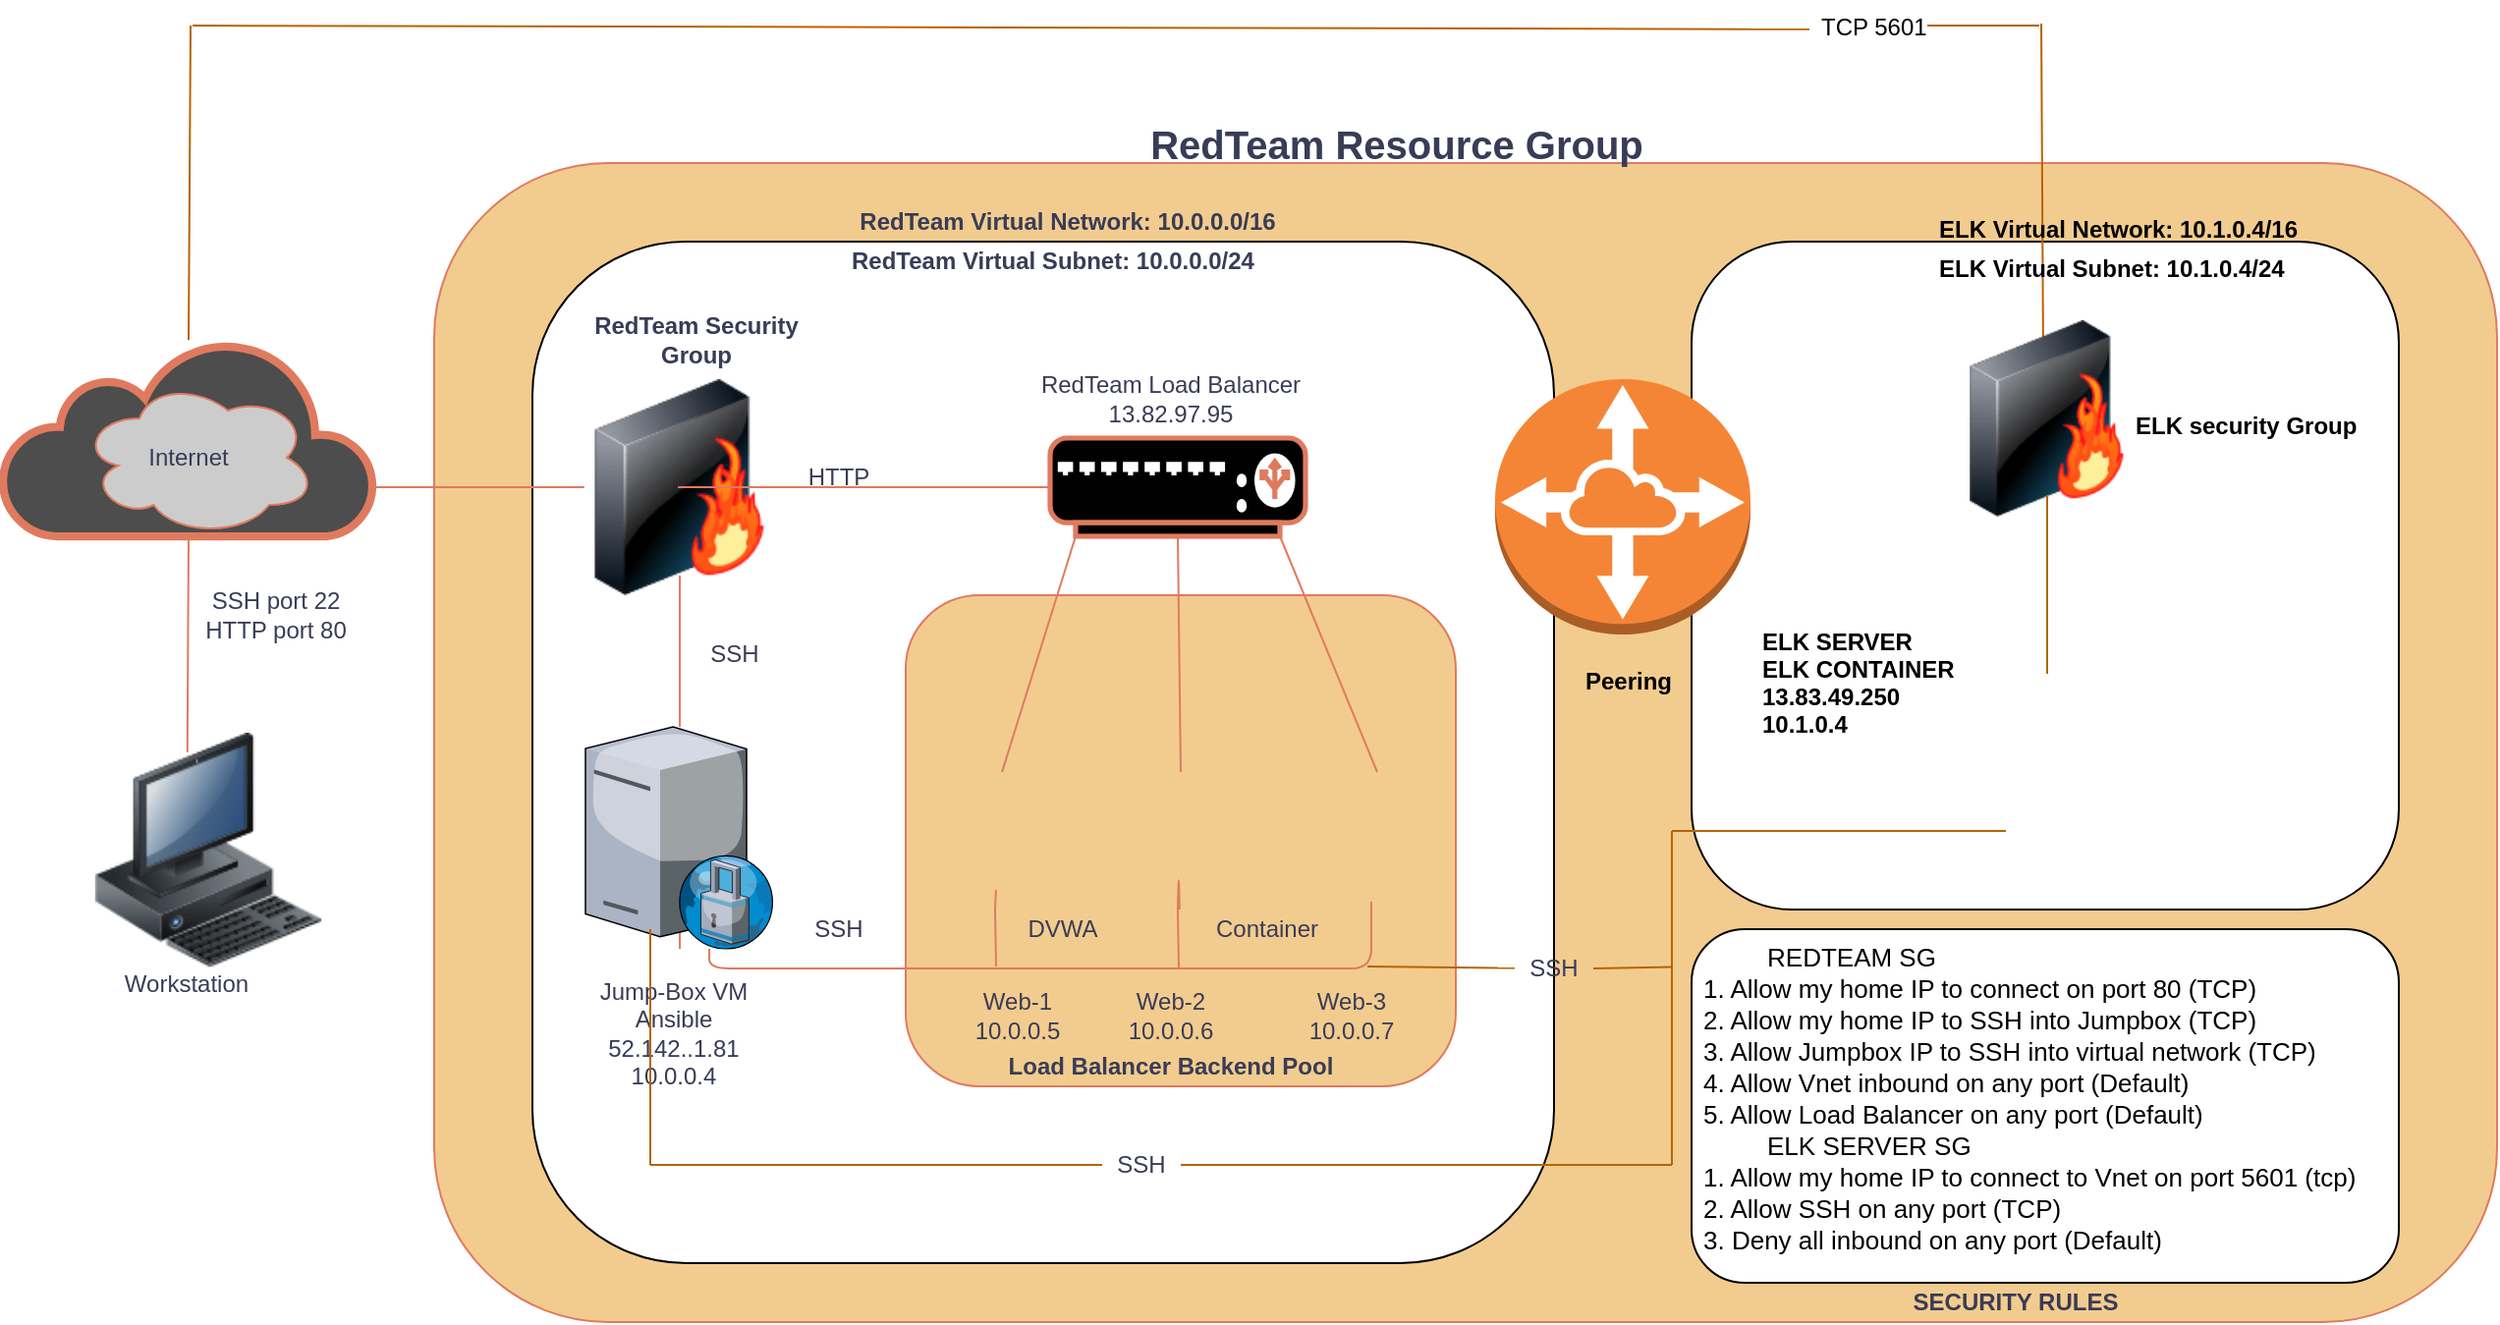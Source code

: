 <mxfile version="15.3.0" type="github">
  <diagram id="slnVbbzJdbbrH4En2uYu" name="Page-1">
    <mxGraphModel dx="1303" dy="1783" grid="1" gridSize="10" guides="0" tooltips="1" connect="1" arrows="1" fold="1" page="1" pageScale="1" pageWidth="850" pageHeight="1100" background="#FFFFFF" math="0" shadow="0">
      <root>
        <mxCell id="0" />
        <mxCell id="1" parent="0" />
        <mxCell id="NULseq0uM478Y7bA-dPA-58" value="" style="whiteSpace=wrap;html=1;rounded=1;fillColor=#F2CC8F;strokeColor=#E07A5F;fontColor=#393C56;" parent="1" vertex="1">
          <mxGeometry x="300" y="-60" width="1050" height="590" as="geometry" />
        </mxCell>
        <mxCell id="NULseq0uM478Y7bA-dPA-47" style="edgeStyle=none;rounded=1;orthogonalLoop=1;jettySize=auto;html=1;exitX=0.5;exitY=1;exitDx=0;exitDy=0;exitPerimeter=0;startArrow=none;startFill=0;endArrow=none;endFill=0;strokeColor=#E07A5F;labelBackgroundColor=#F4F1DE;fontColor=#393C56;" parent="1" source="NULseq0uM478Y7bA-dPA-13" edge="1">
          <mxGeometry relative="1" as="geometry">
            <mxPoint x="174.368" y="240" as="targetPoint" />
          </mxGeometry>
        </mxCell>
        <mxCell id="7xtBX2tsmSPpo3_qQwMU-17" style="edgeStyle=none;rounded=0;orthogonalLoop=1;jettySize=auto;html=1;exitX=0.5;exitY=0.08;exitDx=0;exitDy=0;exitPerimeter=0;startArrow=none;startFill=0;endArrow=none;endFill=0;fillColor=#fad7ac;strokeColor=#b46504;" parent="1" edge="1">
          <mxGeometry relative="1" as="geometry">
            <mxPoint x="176" y="-130" as="targetPoint" />
            <mxPoint x="175" y="30" as="sourcePoint" />
          </mxGeometry>
        </mxCell>
        <mxCell id="NULseq0uM478Y7bA-dPA-13" value="" style="html=1;outlineConnect=0;fillColor=#4D4D4D;strokeColor=#E07A5F;gradientDirection=north;strokeWidth=2;shape=mxgraph.networks.cloud;fontColor=#393C56;" parent="1" vertex="1">
          <mxGeometry x="80" y="30" width="190" height="100" as="geometry" />
        </mxCell>
        <mxCell id="NULseq0uM478Y7bA-dPA-22" value="" style="whiteSpace=wrap;html=1;rounded=1;" parent="1" vertex="1">
          <mxGeometry x="350" y="-20" width="520" height="520" as="geometry" />
        </mxCell>
        <mxCell id="NULseq0uM478Y7bA-dPA-14" value="" style="ellipse;shape=cloud;whiteSpace=wrap;html=1;direction=east;fillColor=#CCCCCC;strokeColor=#E07A5F;fontColor=#393C56;" parent="1" vertex="1">
          <mxGeometry x="120" y="50" width="120" height="80" as="geometry" />
        </mxCell>
        <mxCell id="NULseq0uM478Y7bA-dPA-26" value="" style="whiteSpace=wrap;html=1;strokeColor=#E07A5F;fillColor=#F2CC8F;rounded=1;fontColor=#393C56;" parent="1" vertex="1">
          <mxGeometry x="540" y="160" width="280" height="250" as="geometry" />
        </mxCell>
        <mxCell id="NULseq0uM478Y7bA-dPA-54" style="edgeStyle=none;rounded=1;orthogonalLoop=1;jettySize=auto;html=1;exitX=0.5;exitY=1;exitDx=0;exitDy=0;startArrow=none;startFill=0;endArrow=none;endFill=0;strokeColor=#E07A5F;labelBackgroundColor=#F4F1DE;fontColor=#393C56;" parent="1" source="NULseq0uM478Y7bA-dPA-15" edge="1">
          <mxGeometry relative="1" as="geometry">
            <mxPoint x="679" y="350" as="targetPoint" />
          </mxGeometry>
        </mxCell>
        <mxCell id="NULseq0uM478Y7bA-dPA-15" value="" style="shape=image;html=1;verticalAlign=top;verticalLabelPosition=bottom;imageAspect=0;aspect=fixed;image=https://cdn3.iconfinder.com/data/icons/prored/Network%20Online.png;labelBackgroundColor=#F4F1DE;fillColor=#F2CC8F;strokeColor=#E07A5F;fontColor=#393C56;" parent="1" vertex="1">
          <mxGeometry x="632" y="227" width="93" height="93" as="geometry" />
        </mxCell>
        <mxCell id="NULseq0uM478Y7bA-dPA-42" style="edgeStyle=none;rounded=1;orthogonalLoop=1;jettySize=auto;html=1;exitX=0.5;exitY=1;exitDx=0;exitDy=0;startArrow=none;startFill=0;endArrow=none;endFill=0;strokeColor=#E07A5F;labelBackgroundColor=#F4F1DE;fontColor=#393C56;" parent="1" source="NULseq0uM478Y7bA-dPA-17" target="NULseq0uM478Y7bA-dPA-24" edge="1">
          <mxGeometry relative="1" as="geometry" />
        </mxCell>
        <mxCell id="NULseq0uM478Y7bA-dPA-45" style="edgeStyle=none;rounded=1;orthogonalLoop=1;jettySize=auto;html=1;exitX=0;exitY=0.5;exitDx=0;exitDy=0;startArrow=none;startFill=0;endArrow=none;endFill=0;strokeColor=#E07A5F;labelBackgroundColor=#F4F1DE;fontColor=#393C56;" parent="1" source="NULseq0uM478Y7bA-dPA-17" edge="1">
          <mxGeometry relative="1" as="geometry">
            <mxPoint x="270" y="105" as="targetPoint" />
            <Array as="points">
              <mxPoint x="310" y="105" />
            </Array>
          </mxGeometry>
        </mxCell>
        <mxCell id="NULseq0uM478Y7bA-dPA-17" value="" style="image;html=1;image=img/lib/clip_art/networking/Firewall-page1_128x128.png;labelBackgroundColor=#F4F1DE;fillColor=#F2CC8F;strokeColor=#E07A5F;fontColor=#393C56;" parent="1" vertex="1">
          <mxGeometry x="364.03" y="50" width="122" height="110" as="geometry" />
        </mxCell>
        <mxCell id="NULseq0uM478Y7bA-dPA-21" value="" style="shape=image;html=1;verticalAlign=top;verticalLabelPosition=bottom;imageAspect=0;aspect=fixed;image=https://cdn3.iconfinder.com/data/icons/prored/Network%20Online.png;labelBackgroundColor=#F4F1DE;fillColor=#F2CC8F;strokeColor=#E07A5F;fontColor=#393C56;" parent="1" vertex="1">
          <mxGeometry x="720" y="227" width="93" height="93" as="geometry" />
        </mxCell>
        <mxCell id="NULseq0uM478Y7bA-dPA-34" style="rounded=1;orthogonalLoop=1;jettySize=auto;html=1;exitX=0.1;exitY=1;exitDx=0;exitDy=0;exitPerimeter=0;entryX=0.538;entryY=0.247;entryDx=0;entryDy=0;entryPerimeter=0;endArrow=none;endFill=0;labelBackgroundColor=#F4F1DE;strokeColor=#E07A5F;fontColor=#393C56;" parent="1" source="NULseq0uM478Y7bA-dPA-3" target="NULseq0uM478Y7bA-dPA-23" edge="1">
          <mxGeometry relative="1" as="geometry" />
        </mxCell>
        <mxCell id="NULseq0uM478Y7bA-dPA-35" style="edgeStyle=none;rounded=1;orthogonalLoop=1;jettySize=auto;html=1;exitX=0.5;exitY=1;exitDx=0;exitDy=0;exitPerimeter=0;entryX=0.516;entryY=0.247;entryDx=0;entryDy=0;entryPerimeter=0;endArrow=none;endFill=0;labelBackgroundColor=#F4F1DE;strokeColor=#E07A5F;fontColor=#393C56;" parent="1" source="NULseq0uM478Y7bA-dPA-3" target="NULseq0uM478Y7bA-dPA-15" edge="1">
          <mxGeometry relative="1" as="geometry" />
        </mxCell>
        <mxCell id="NULseq0uM478Y7bA-dPA-36" style="edgeStyle=none;rounded=1;orthogonalLoop=1;jettySize=auto;html=1;exitX=0.9;exitY=1;exitDx=0;exitDy=0;exitPerimeter=0;entryX=0.538;entryY=0.247;entryDx=0;entryDy=0;entryPerimeter=0;strokeColor=none;labelBackgroundColor=#F4F1DE;fontColor=#393C56;" parent="1" source="NULseq0uM478Y7bA-dPA-3" target="NULseq0uM478Y7bA-dPA-21" edge="1">
          <mxGeometry relative="1" as="geometry" />
        </mxCell>
        <mxCell id="NULseq0uM478Y7bA-dPA-37" style="edgeStyle=none;rounded=1;orthogonalLoop=1;jettySize=auto;html=1;exitX=0.9;exitY=1;exitDx=0;exitDy=0;exitPerimeter=0;strokeColor=#E07A5F;startArrow=none;startFill=0;endArrow=none;endFill=0;labelBackgroundColor=#F4F1DE;fontColor=#393C56;" parent="1" source="NULseq0uM478Y7bA-dPA-3" edge="1">
          <mxGeometry relative="1" as="geometry">
            <mxPoint x="780" y="250" as="targetPoint" />
          </mxGeometry>
        </mxCell>
        <mxCell id="NULseq0uM478Y7bA-dPA-40" style="edgeStyle=none;rounded=1;orthogonalLoop=1;jettySize=auto;html=1;exitX=0;exitY=0.5;exitDx=0;exitDy=0;exitPerimeter=0;entryX=0.492;entryY=0.5;entryDx=0;entryDy=0;entryPerimeter=0;startArrow=none;startFill=0;endArrow=none;endFill=0;strokeColor=#E07A5F;labelBackgroundColor=#F4F1DE;fontColor=#393C56;" parent="1" source="NULseq0uM478Y7bA-dPA-3" target="NULseq0uM478Y7bA-dPA-17" edge="1">
          <mxGeometry relative="1" as="geometry" />
        </mxCell>
        <mxCell id="NULseq0uM478Y7bA-dPA-3" value="" style="fontColor=#393C56;verticalAlign=top;verticalLabelPosition=bottom;labelPosition=center;align=center;html=1;outlineConnect=0;fillColor=#000000;strokeColor=#E07A5F;gradientDirection=north;strokeWidth=2;shape=mxgraph.networks.load_balancer;" parent="1" vertex="1">
          <mxGeometry x="613.5" y="80" width="130" height="50" as="geometry" />
        </mxCell>
        <mxCell id="NULseq0uM478Y7bA-dPA-52" style="edgeStyle=none;rounded=1;orthogonalLoop=1;jettySize=auto;html=1;exitX=0.5;exitY=1;exitDx=0;exitDy=0;startArrow=none;startFill=0;endArrow=none;endFill=0;strokeColor=#E07A5F;labelBackgroundColor=#F4F1DE;fontColor=#393C56;" parent="1" source="NULseq0uM478Y7bA-dPA-23" edge="1">
          <mxGeometry relative="1" as="geometry">
            <mxPoint x="586" y="349" as="targetPoint" />
          </mxGeometry>
        </mxCell>
        <mxCell id="NULseq0uM478Y7bA-dPA-23" value="" style="shape=image;html=1;verticalAlign=top;verticalLabelPosition=bottom;imageAspect=0;aspect=fixed;image=https://cdn3.iconfinder.com/data/icons/prored/Network%20Online.png;labelBackgroundColor=#F4F1DE;fillColor=#F2CC8F;strokeColor=#E07A5F;fontColor=#393C56;" parent="1" vertex="1">
          <mxGeometry x="539" y="227" width="93" height="93" as="geometry" />
        </mxCell>
        <mxCell id="NULseq0uM478Y7bA-dPA-50" style="edgeStyle=orthogonalEdgeStyle;rounded=1;orthogonalLoop=1;jettySize=auto;html=1;startArrow=none;startFill=0;endArrow=none;endFill=0;strokeColor=#E07A5F;labelBackgroundColor=#F4F1DE;fontColor=#393C56;" parent="1" source="NULseq0uM478Y7bA-dPA-24" target="NULseq0uM478Y7bA-dPA-22" edge="1">
          <mxGeometry relative="1" as="geometry">
            <Array as="points">
              <mxPoint x="570" y="390" />
              <mxPoint x="570" y="390" />
            </Array>
          </mxGeometry>
        </mxCell>
        <mxCell id="NULseq0uM478Y7bA-dPA-51" style="rounded=1;orthogonalLoop=1;jettySize=auto;html=1;startArrow=none;startFill=0;endArrow=none;endFill=0;strokeColor=#E07A5F;edgeStyle=orthogonalEdgeStyle;labelBackgroundColor=#F4F1DE;fontColor=#393C56;" parent="1" source="NULseq0uM478Y7bA-dPA-24" edge="1">
          <mxGeometry relative="1" as="geometry">
            <mxPoint x="777" y="316" as="targetPoint" />
            <Array as="points">
              <mxPoint x="440" y="350" />
              <mxPoint x="777" y="350" />
            </Array>
          </mxGeometry>
        </mxCell>
        <mxCell id="NULseq0uM478Y7bA-dPA-24" value="" style="verticalLabelPosition=bottom;sketch=0;aspect=fixed;html=1;verticalAlign=top;strokeColor=#E07A5F;align=center;outlineConnect=0;shape=mxgraph.citrix.proxy_server;fillColor=#F2CC8F;fontColor=#393C56;" parent="1" vertex="1">
          <mxGeometry x="377" y="227" width="96.05" height="113" as="geometry" />
        </mxCell>
        <mxCell id="NULseq0uM478Y7bA-dPA-43" style="edgeStyle=none;rounded=1;orthogonalLoop=1;jettySize=auto;html=1;exitX=0.5;exitY=1;exitDx=0;exitDy=0;entryX=0.5;entryY=0.909;entryDx=0;entryDy=0;entryPerimeter=0;startArrow=none;startFill=0;endArrow=none;endFill=0;strokeColor=#E07A5F;labelBackgroundColor=#F4F1DE;fontColor=#393C56;" parent="1" source="NULseq0uM478Y7bA-dPA-17" target="NULseq0uM478Y7bA-dPA-17" edge="1">
          <mxGeometry relative="1" as="geometry" />
        </mxCell>
        <mxCell id="NULseq0uM478Y7bA-dPA-46" style="edgeStyle=none;rounded=1;orthogonalLoop=1;jettySize=auto;html=1;exitX=0;exitY=0.5;exitDx=0;exitDy=0;startArrow=none;startFill=0;endArrow=none;endFill=0;strokeColor=#E07A5F;labelBackgroundColor=#F4F1DE;fontColor=#393C56;" parent="1" source="NULseq0uM478Y7bA-dPA-17" target="NULseq0uM478Y7bA-dPA-17" edge="1">
          <mxGeometry relative="1" as="geometry">
            <Array as="points">
              <mxPoint x="380" y="105" />
            </Array>
          </mxGeometry>
        </mxCell>
        <mxCell id="NULseq0uM478Y7bA-dPA-53" style="edgeStyle=none;rounded=1;orthogonalLoop=1;jettySize=auto;html=1;exitX=0.5;exitY=1;exitDx=0;exitDy=0;entryX=0.505;entryY=0.892;entryDx=0;entryDy=0;entryPerimeter=0;startArrow=none;startFill=0;endArrow=none;endFill=0;strokeColor=#E07A5F;labelBackgroundColor=#F4F1DE;fontColor=#393C56;" parent="1" source="NULseq0uM478Y7bA-dPA-23" target="NULseq0uM478Y7bA-dPA-23" edge="1">
          <mxGeometry relative="1" as="geometry" />
        </mxCell>
        <mxCell id="NULseq0uM478Y7bA-dPA-55" style="edgeStyle=none;rounded=1;orthogonalLoop=1;jettySize=auto;html=1;exitX=0.5;exitY=1;exitDx=0;exitDy=0;startArrow=none;startFill=0;endArrow=none;endFill=0;strokeColor=#E07A5F;labelBackgroundColor=#F4F1DE;fontColor=#393C56;" parent="1" source="NULseq0uM478Y7bA-dPA-15" target="NULseq0uM478Y7bA-dPA-15" edge="1">
          <mxGeometry relative="1" as="geometry" />
        </mxCell>
        <mxCell id="NULseq0uM478Y7bA-dPA-56" style="edgeStyle=none;rounded=1;orthogonalLoop=1;jettySize=auto;html=1;exitX=0.5;exitY=1;exitDx=0;exitDy=0;startArrow=none;startFill=0;endArrow=none;endFill=0;strokeColor=#E07A5F;labelBackgroundColor=#F4F1DE;fontColor=#393C56;" parent="1" source="NULseq0uM478Y7bA-dPA-15" target="NULseq0uM478Y7bA-dPA-15" edge="1">
          <mxGeometry relative="1" as="geometry" />
        </mxCell>
        <mxCell id="NULseq0uM478Y7bA-dPA-57" style="edgeStyle=none;rounded=1;orthogonalLoop=1;jettySize=auto;html=1;exitX=0.5;exitY=1;exitDx=0;exitDy=0;startArrow=none;startFill=0;endArrow=none;endFill=0;strokeColor=#E07A5F;labelBackgroundColor=#F4F1DE;fontColor=#393C56;" parent="1" source="NULseq0uM478Y7bA-dPA-15" target="NULseq0uM478Y7bA-dPA-15" edge="1">
          <mxGeometry relative="1" as="geometry">
            <Array as="points">
              <mxPoint x="679" y="300" />
            </Array>
          </mxGeometry>
        </mxCell>
        <mxCell id="NULseq0uM478Y7bA-dPA-59" value="RedTeam Load Balancer&lt;br&gt;13.82.97.95" style="text;html=1;strokeColor=none;fillColor=none;align=center;verticalAlign=middle;whiteSpace=wrap;rounded=0;fontColor=#393C56;" parent="1" vertex="1">
          <mxGeometry x="590" y="50" width="170" height="20" as="geometry" />
        </mxCell>
        <mxCell id="NULseq0uM478Y7bA-dPA-60" value="&lt;b&gt;RedTeam Security Group&lt;/b&gt;" style="text;html=1;strokeColor=none;fillColor=none;align=center;verticalAlign=middle;whiteSpace=wrap;rounded=0;fontColor=#393C56;" parent="1" vertex="1">
          <mxGeometry x="377" y="20" width="113" height="20" as="geometry" />
        </mxCell>
        <mxCell id="NULseq0uM478Y7bA-dPA-61" value="Internet" style="text;html=1;strokeColor=none;fillColor=none;align=center;verticalAlign=middle;whiteSpace=wrap;rounded=0;fontColor=#393C56;" parent="1" vertex="1">
          <mxGeometry x="140" y="80" width="70" height="20" as="geometry" />
        </mxCell>
        <mxCell id="NULseq0uM478Y7bA-dPA-62" value="Web-1&lt;br&gt;10.0.0.5" style="text;html=1;strokeColor=none;fillColor=none;align=center;verticalAlign=middle;whiteSpace=wrap;rounded=0;fontColor=#393C56;" parent="1" vertex="1">
          <mxGeometry x="562" y="357.5" width="70" height="32.5" as="geometry" />
        </mxCell>
        <mxCell id="NULseq0uM478Y7bA-dPA-63" value="Web-2&lt;br&gt;10.0.0.6" style="text;html=1;strokeColor=none;fillColor=none;align=center;verticalAlign=middle;whiteSpace=wrap;rounded=0;fontColor=#393C56;" parent="1" vertex="1">
          <mxGeometry x="640" y="357.5" width="70" height="32.5" as="geometry" />
        </mxCell>
        <mxCell id="NULseq0uM478Y7bA-dPA-64" value="Web-3&lt;br&gt;10.0.0.7" style="text;html=1;strokeColor=none;fillColor=none;align=center;verticalAlign=middle;whiteSpace=wrap;rounded=0;fontColor=#393C56;" parent="1" vertex="1">
          <mxGeometry x="731.5" y="357.5" width="70" height="32.5" as="geometry" />
        </mxCell>
        <mxCell id="NULseq0uM478Y7bA-dPA-65" value="&lt;b&gt;Load Balancer Backend Pool&lt;/b&gt;" style="text;html=1;strokeColor=none;fillColor=none;align=center;verticalAlign=middle;whiteSpace=wrap;rounded=0;fontColor=#393C56;" parent="1" vertex="1">
          <mxGeometry x="580" y="390" width="190" height="20" as="geometry" />
        </mxCell>
        <mxCell id="NULseq0uM478Y7bA-dPA-66" value="Jump-Box VM&lt;br&gt;Ansible&lt;br&gt;52.142..1.81&lt;br&gt;10.0.0.4" style="text;html=1;strokeColor=none;fillColor=none;align=center;verticalAlign=middle;whiteSpace=wrap;rounded=0;sketch=0;fontColor=#393C56;" parent="1" vertex="1">
          <mxGeometry x="377" y="347.5" width="90" height="70" as="geometry" />
        </mxCell>
        <mxCell id="NULseq0uM478Y7bA-dPA-67" value="Workstation" style="text;html=1;strokeColor=none;fillColor=none;align=center;verticalAlign=middle;whiteSpace=wrap;rounded=0;sketch=0;fontColor=#393C56;rotation=0;" parent="1" vertex="1">
          <mxGeometry x="139" y="347.5" width="70" height="20" as="geometry" />
        </mxCell>
        <mxCell id="NULseq0uM478Y7bA-dPA-68" value="HTTP" style="text;html=1;strokeColor=none;fillColor=none;align=center;verticalAlign=middle;whiteSpace=wrap;rounded=0;sketch=0;fontColor=#393C56;" parent="1" vertex="1">
          <mxGeometry x="486.03" y="90" width="40" height="20" as="geometry" />
        </mxCell>
        <mxCell id="NULseq0uM478Y7bA-dPA-69" value="SSH port 22&lt;br&gt;HTTP port 80" style="text;html=1;strokeColor=none;fillColor=none;align=center;verticalAlign=middle;whiteSpace=wrap;rounded=0;sketch=0;fontColor=#393C56;" parent="1" vertex="1">
          <mxGeometry x="179" y="150" width="81" height="40" as="geometry" />
        </mxCell>
        <mxCell id="NULseq0uM478Y7bA-dPA-70" value="SSH" style="text;html=1;strokeColor=none;fillColor=none;align=center;verticalAlign=middle;whiteSpace=wrap;rounded=0;sketch=0;fontColor=#393C56;" parent="1" vertex="1">
          <mxGeometry x="433.05" y="180" width="40" height="20" as="geometry" />
        </mxCell>
        <mxCell id="NULseq0uM478Y7bA-dPA-71" value="SSH" style="text;html=1;strokeColor=none;fillColor=none;align=center;verticalAlign=middle;whiteSpace=wrap;rounded=0;sketch=0;fontColor=#393C56;" parent="1" vertex="1">
          <mxGeometry x="486.03" y="320" width="40" height="20" as="geometry" />
        </mxCell>
        <mxCell id="NULseq0uM478Y7bA-dPA-76" value="Container" style="text;html=1;strokeColor=none;fillColor=none;align=center;verticalAlign=middle;whiteSpace=wrap;rounded=0;sketch=0;fontColor=#393C56;" parent="1" vertex="1">
          <mxGeometry x="703.5" y="320" width="40" height="20" as="geometry" />
        </mxCell>
        <mxCell id="NULseq0uM478Y7bA-dPA-77" value="DVWA" style="text;html=1;strokeColor=none;fillColor=none;align=center;verticalAlign=middle;whiteSpace=wrap;rounded=0;sketch=0;fontColor=#393C56;" parent="1" vertex="1">
          <mxGeometry x="600" y="320" width="40" height="20" as="geometry" />
        </mxCell>
        <mxCell id="NULseq0uM478Y7bA-dPA-78" value="&lt;b&gt;RedTeam Virtual Subnet: 10.0.0.0/24&lt;/b&gt;" style="text;html=1;strokeColor=none;fillColor=none;align=center;verticalAlign=middle;whiteSpace=wrap;rounded=0;sketch=0;fontColor=#393C56;" parent="1" vertex="1">
          <mxGeometry x="510" y="-20" width="210" height="20" as="geometry" />
        </mxCell>
        <mxCell id="NULseq0uM478Y7bA-dPA-79" value="&lt;b&gt;RedTeam Virtual Network: 10.0.0.0/16&lt;/b&gt;" style="text;html=1;strokeColor=none;fillColor=none;align=center;verticalAlign=middle;whiteSpace=wrap;rounded=0;sketch=0;fontColor=#393C56;" parent="1" vertex="1">
          <mxGeometry x="513.5" y="-40" width="216.5" height="20" as="geometry" />
        </mxCell>
        <mxCell id="NULseq0uM478Y7bA-dPA-80" value="&lt;b&gt;&lt;font style=&quot;font-size: 20px&quot;&gt;RedTeam Resource Group&lt;/font&gt;&lt;/b&gt;" style="text;html=1;strokeColor=none;fillColor=none;align=center;verticalAlign=middle;whiteSpace=wrap;rounded=0;sketch=0;fontColor=#393C56;" parent="1" vertex="1">
          <mxGeometry x="660" y="-80" width="260" height="20" as="geometry" />
        </mxCell>
        <mxCell id="7xtBX2tsmSPpo3_qQwMU-9" value="" style="whiteSpace=wrap;html=1;rounded=1;" parent="1" vertex="1">
          <mxGeometry x="940" y="-20" width="360" height="340" as="geometry" />
        </mxCell>
        <mxCell id="7xtBX2tsmSPpo3_qQwMU-4" value="" style="shape=image;html=1;verticalAlign=top;verticalLabelPosition=bottom;imageAspect=0;aspect=fixed;image=https://cdn3.iconfinder.com/data/icons/prored/Network%20Online.png;labelBackgroundColor=#F4F1DE;fillColor=#F2CC8F;strokeColor=#E07A5F;fontColor=#393C56;" parent="1" vertex="1">
          <mxGeometry x="1050" y="180" width="120" height="120" as="geometry" />
        </mxCell>
        <mxCell id="7xtBX2tsmSPpo3_qQwMU-18" style="edgeStyle=none;rounded=0;orthogonalLoop=1;jettySize=auto;html=1;exitX=0.5;exitY=0;exitDx=0;exitDy=0;startArrow=none;startFill=0;endArrow=none;endFill=0;fillColor=#fad7ac;strokeColor=#b46504;" parent="1" edge="1">
          <mxGeometry relative="1" as="geometry">
            <mxPoint x="1118" y="-131" as="targetPoint" />
            <mxPoint x="1119" y="39" as="sourcePoint" />
          </mxGeometry>
        </mxCell>
        <mxCell id="7xtBX2tsmSPpo3_qQwMU-12" value="" style="image;html=1;image=img/lib/clip_art/networking/Firewall-page1_128x128.png;labelBackgroundColor=#F4F1DE;fillColor=#F2CC8F;strokeColor=#E07A5F;fontColor=#393C56;" parent="1" vertex="1">
          <mxGeometry x="1060" y="20" width="122" height="100" as="geometry" />
        </mxCell>
        <mxCell id="7xtBX2tsmSPpo3_qQwMU-16" value="" style="outlineConnect=0;dashed=0;verticalLabelPosition=bottom;verticalAlign=top;align=center;html=1;shape=mxgraph.aws3.vpc_peering;fillColor=#F58536;gradientColor=none;rounded=1;" parent="1" vertex="1">
          <mxGeometry x="840" y="50" width="130" height="130" as="geometry" />
        </mxCell>
        <mxCell id="7xtBX2tsmSPpo3_qQwMU-20" value="" style="endArrow=none;html=1;fillColor=#fad7ac;strokeColor=#b46504;startArrow=none;" parent="1" edge="1">
          <mxGeometry width="50" height="50" relative="1" as="geometry">
            <mxPoint x="1060" y="-130" as="sourcePoint" />
            <mxPoint x="1117" y="-130" as="targetPoint" />
          </mxGeometry>
        </mxCell>
        <mxCell id="7xtBX2tsmSPpo3_qQwMU-21" value="" style="endArrow=none;html=1;fillColor=#fad7ac;strokeColor=#b46504;startArrow=none;exitX=1;exitY=0.5;exitDx=0;exitDy=0;entryX=-0.027;entryY=0.107;entryDx=0;entryDy=0;entryPerimeter=0;" parent="1" edge="1" target="n-GNuyj7heYwSk972vqd-33" source="n-GNuyj7heYwSk972vqd-17">
          <mxGeometry width="50" height="50" relative="1" as="geometry">
            <mxPoint x="775" y="349" as="sourcePoint" />
            <mxPoint x="920" y="349" as="targetPoint" />
          </mxGeometry>
        </mxCell>
        <mxCell id="7xtBX2tsmSPpo3_qQwMU-23" value="" style="endArrow=none;html=1;fillColor=#fad7ac;strokeColor=#b46504;" parent="1" edge="1">
          <mxGeometry width="50" height="50" relative="1" as="geometry">
            <mxPoint x="930" y="450" as="sourcePoint" />
            <mxPoint x="930" y="280" as="targetPoint" />
            <Array as="points" />
          </mxGeometry>
        </mxCell>
        <mxCell id="n-GNuyj7heYwSk972vqd-1" value="" style="endArrow=none;html=1;fillColor=#fad7ac;strokeColor=#b46504;" edge="1" parent="1">
          <mxGeometry width="50" height="50" relative="1" as="geometry">
            <mxPoint x="410" y="450" as="sourcePoint" />
            <mxPoint x="410" y="330" as="targetPoint" />
          </mxGeometry>
        </mxCell>
        <mxCell id="n-GNuyj7heYwSk972vqd-2" value="" style="endArrow=none;html=1;fillColor=#fad7ac;strokeColor=#b46504;startArrow=none;" edge="1" parent="1" source="n-GNuyj7heYwSk972vqd-38">
          <mxGeometry width="50" height="50" relative="1" as="geometry">
            <mxPoint x="410" y="450" as="sourcePoint" />
            <mxPoint x="930" y="450" as="targetPoint" />
          </mxGeometry>
        </mxCell>
        <mxCell id="n-GNuyj7heYwSk972vqd-8" value="ELK security Group" style="text;strokeColor=none;fillColor=none;align=left;verticalAlign=top;spacingLeft=4;spacingRight=4;overflow=hidden;rotatable=0;points=[[0,0.5],[1,0.5]];portConstraint=eastwest;rounded=1;fontStyle=1" vertex="1" parent="1">
          <mxGeometry x="1160" y="60" width="130" height="40" as="geometry" />
        </mxCell>
        <mxCell id="n-GNuyj7heYwSk972vqd-9" value="ELK SERVER&#xa;ELK CONTAINER&#xa;13.83.49.250&#xa;10.1.0.4&#xa;" style="text;strokeColor=none;fillColor=none;align=left;verticalAlign=top;spacingLeft=4;spacingRight=4;overflow=hidden;rotatable=0;points=[[0,0.5],[1,0.5]];portConstraint=eastwest;rounded=1;fontStyle=1" vertex="1" parent="1">
          <mxGeometry x="970" y="170" width="130" height="80" as="geometry" />
        </mxCell>
        <mxCell id="n-GNuyj7heYwSk972vqd-10" value="ELK Virtual Subnet: 10.1.0.4/24" style="text;strokeColor=none;fillColor=none;align=left;verticalAlign=top;spacingLeft=4;spacingRight=4;overflow=hidden;rotatable=0;points=[[0,0.5],[1,0.5]];portConstraint=eastwest;rounded=1;fontStyle=1" vertex="1" parent="1">
          <mxGeometry x="1060" y="-20" width="200" height="40" as="geometry" />
        </mxCell>
        <mxCell id="n-GNuyj7heYwSk972vqd-11" value="ELK Virtual Network: 10.1.0.4/16" style="text;strokeColor=none;fillColor=none;align=left;verticalAlign=top;spacingLeft=4;spacingRight=4;overflow=hidden;rotatable=0;points=[[0,0.5],[1,0.5]];portConstraint=eastwest;rounded=1;fontStyle=1" vertex="1" parent="1">
          <mxGeometry x="1060" y="-40" width="200" height="40" as="geometry" />
        </mxCell>
        <mxCell id="n-GNuyj7heYwSk972vqd-12" value="" style="endArrow=none;html=1;fillColor=#fad7ac;strokeColor=#b46504;" edge="1" parent="1">
          <mxGeometry width="50" height="50" relative="1" as="geometry">
            <mxPoint x="1121" y="109" as="sourcePoint" />
            <mxPoint x="1121" y="200" as="targetPoint" />
            <Array as="points" />
          </mxGeometry>
        </mxCell>
        <mxCell id="n-GNuyj7heYwSk972vqd-16" value="TCP 5601" style="text;strokeColor=none;fillColor=none;align=left;verticalAlign=top;spacingLeft=4;spacingRight=4;overflow=hidden;rotatable=0;points=[[0,0.5],[1,0.5]];portConstraint=eastwest;rounded=1;" vertex="1" parent="1">
          <mxGeometry x="1000" y="-143" width="70" height="26" as="geometry" />
        </mxCell>
        <mxCell id="n-GNuyj7heYwSk972vqd-22" value="" style="endArrow=none;html=1;fillColor=#fad7ac;strokeColor=#b46504;" edge="1" parent="1">
          <mxGeometry width="50" height="50" relative="1" as="geometry">
            <mxPoint x="177" y="-130" as="sourcePoint" />
            <mxPoint x="1000" y="-128.082" as="targetPoint" />
          </mxGeometry>
        </mxCell>
        <mxCell id="n-GNuyj7heYwSk972vqd-30" value="" style="image;html=1;image=img/lib/clip_art/computers/Workstation_128x128.png;rounded=1;" vertex="1" parent="1">
          <mxGeometry x="120" y="230" width="130" height="120" as="geometry" />
        </mxCell>
        <mxCell id="n-GNuyj7heYwSk972vqd-32" value="" style="whiteSpace=wrap;html=1;rounded=1;" vertex="1" parent="1">
          <mxGeometry x="940" y="330" width="360" height="180" as="geometry" />
        </mxCell>
        <mxCell id="n-GNuyj7heYwSk972vqd-33" value="         REDTEAM SG&#xa;1. Allow my home IP to connect on port 80 (TCP)&#xa;2. Allow my home IP to SSH into Jumpbox (TCP)&#xa;3. Allow Jumpbox IP to SSH into virtual network (TCP)&#xa;4. Allow Vnet inbound on any port (Default)&#xa;5. Allow Load Balancer on any port (Default)&#xa;         ELK SERVER SG&#xa;1. Allow my home IP to connect to Vnet on port 5601 (tcp)&#xa;2. Allow SSH on any port (TCP)&#xa;3. Deny all inbound on any port (Default)" style="text;strokeColor=none;fillColor=none;align=left;verticalAlign=top;spacingLeft=4;spacingRight=4;overflow=hidden;rotatable=0;points=[[0,0.5],[1,0.5]];portConstraint=eastwest;rounded=1;fontSize=13;" vertex="1" parent="1">
          <mxGeometry x="940" y="330" width="360" height="180" as="geometry" />
        </mxCell>
        <mxCell id="n-GNuyj7heYwSk972vqd-17" value="SSH" style="text;html=1;strokeColor=none;fillColor=none;align=center;verticalAlign=middle;whiteSpace=wrap;rounded=0;sketch=0;fontColor=#393C56;" vertex="1" parent="1">
          <mxGeometry x="850" y="340" width="40" height="20" as="geometry" />
        </mxCell>
        <mxCell id="n-GNuyj7heYwSk972vqd-34" value="" style="endArrow=none;html=1;fillColor=#fad7ac;strokeColor=#b46504;" edge="1" parent="1" target="n-GNuyj7heYwSk972vqd-17">
          <mxGeometry width="50" height="50" relative="1" as="geometry">
            <mxPoint x="775" y="349" as="sourcePoint" />
            <mxPoint x="930" y="350" as="targetPoint" />
          </mxGeometry>
        </mxCell>
        <mxCell id="n-GNuyj7heYwSk972vqd-36" value="" style="endArrow=none;html=1;fontSize=13;fillColor=#fad7ac;strokeColor=#b46504;" edge="1" parent="1">
          <mxGeometry width="50" height="50" relative="1" as="geometry">
            <mxPoint x="1100" y="280" as="sourcePoint" />
            <mxPoint x="930" y="280" as="targetPoint" />
            <Array as="points" />
          </mxGeometry>
        </mxCell>
        <mxCell id="n-GNuyj7heYwSk972vqd-37" value="&lt;b&gt;SECURITY RULES&lt;/b&gt;" style="text;html=1;strokeColor=none;fillColor=none;align=center;verticalAlign=middle;whiteSpace=wrap;rounded=0;sketch=0;fontColor=#393C56;" vertex="1" parent="1">
          <mxGeometry x="1010" y="510" width="190" height="20" as="geometry" />
        </mxCell>
        <mxCell id="n-GNuyj7heYwSk972vqd-38" value="SSH" style="text;html=1;strokeColor=none;fillColor=none;align=center;verticalAlign=middle;whiteSpace=wrap;rounded=0;sketch=0;fontColor=#393C56;" vertex="1" parent="1">
          <mxGeometry x="640" y="440" width="40" height="20" as="geometry" />
        </mxCell>
        <mxCell id="n-GNuyj7heYwSk972vqd-39" value="" style="endArrow=none;html=1;fillColor=#fad7ac;strokeColor=#b46504;" edge="1" parent="1" target="n-GNuyj7heYwSk972vqd-38">
          <mxGeometry width="50" height="50" relative="1" as="geometry">
            <mxPoint x="410" y="450" as="sourcePoint" />
            <mxPoint x="990" y="450" as="targetPoint" />
          </mxGeometry>
        </mxCell>
        <mxCell id="n-GNuyj7heYwSk972vqd-40" value="Peering" style="text;strokeColor=none;fillColor=none;align=left;verticalAlign=top;spacingLeft=4;spacingRight=4;overflow=hidden;rotatable=0;points=[[0,0.5],[1,0.5]];portConstraint=eastwest;rounded=1;fontStyle=1" vertex="1" parent="1">
          <mxGeometry x="880" y="190" width="60" height="30" as="geometry" />
        </mxCell>
      </root>
    </mxGraphModel>
  </diagram>
</mxfile>
